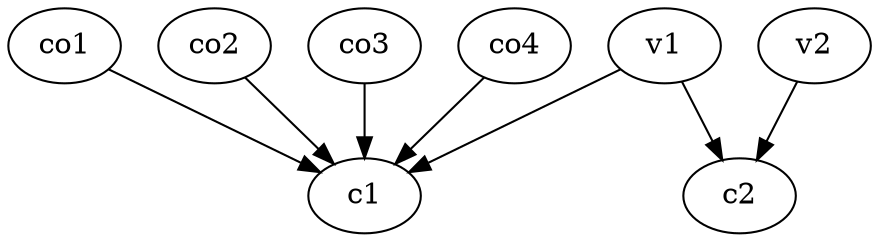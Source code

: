 strict digraph  {
c1;
c2;
v1;
v2;
co1;
co2;
co3;
co4;
v1 -> c2  [weight=1];
v1 -> c1  [weight=1];
v2 -> c2  [weight=1];
co1 -> c1  [weight=1];
co2 -> c1  [weight=1];
co3 -> c1  [weight=1];
co4 -> c1  [weight=1];
}
